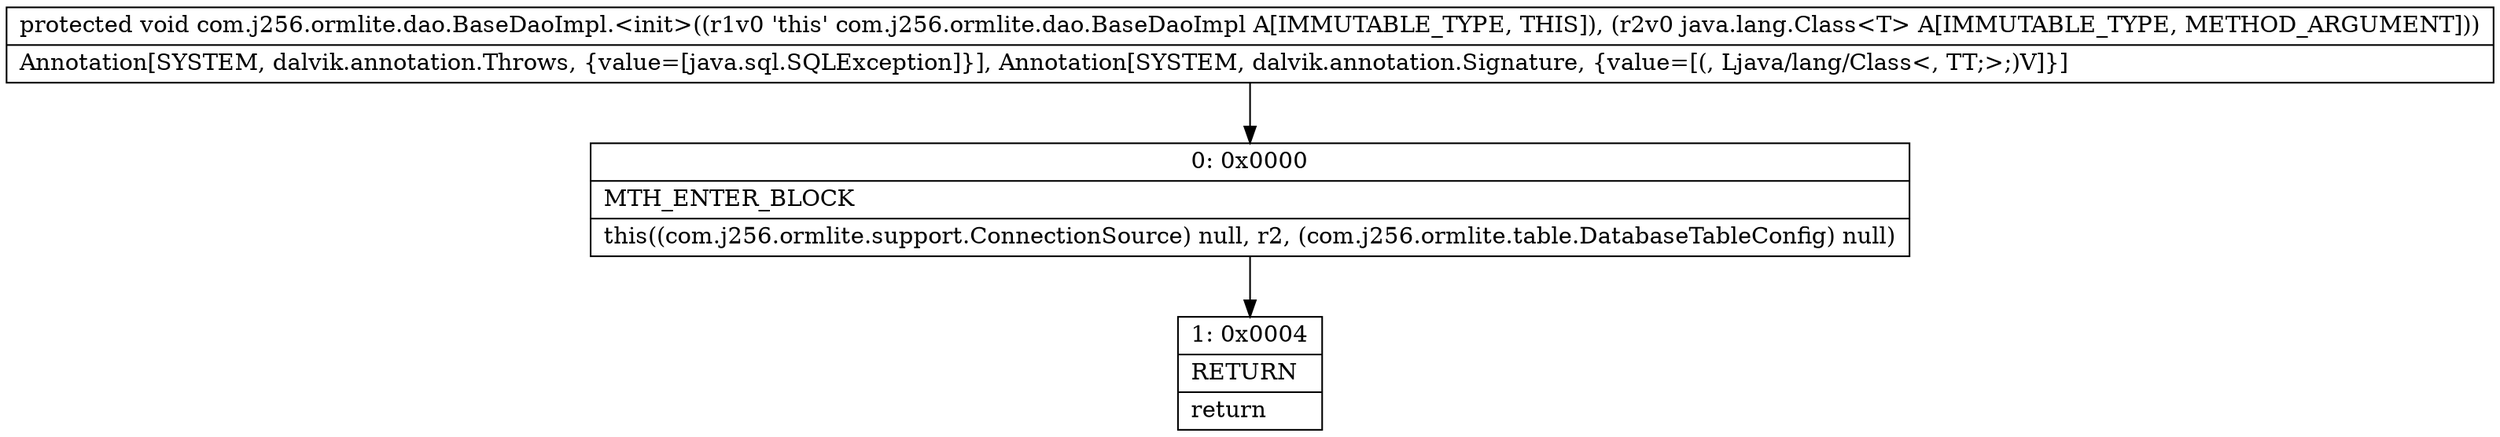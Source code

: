 digraph "CFG forcom.j256.ormlite.dao.BaseDaoImpl.\<init\>(Ljava\/lang\/Class;)V" {
Node_0 [shape=record,label="{0\:\ 0x0000|MTH_ENTER_BLOCK\l|this((com.j256.ormlite.support.ConnectionSource) null, r2, (com.j256.ormlite.table.DatabaseTableConfig) null)\l}"];
Node_1 [shape=record,label="{1\:\ 0x0004|RETURN\l|return\l}"];
MethodNode[shape=record,label="{protected void com.j256.ormlite.dao.BaseDaoImpl.\<init\>((r1v0 'this' com.j256.ormlite.dao.BaseDaoImpl A[IMMUTABLE_TYPE, THIS]), (r2v0 java.lang.Class\<T\> A[IMMUTABLE_TYPE, METHOD_ARGUMENT]))  | Annotation[SYSTEM, dalvik.annotation.Throws, \{value=[java.sql.SQLException]\}], Annotation[SYSTEM, dalvik.annotation.Signature, \{value=[(, Ljava\/lang\/Class\<, TT;\>;)V]\}]\l}"];
MethodNode -> Node_0;
Node_0 -> Node_1;
}

